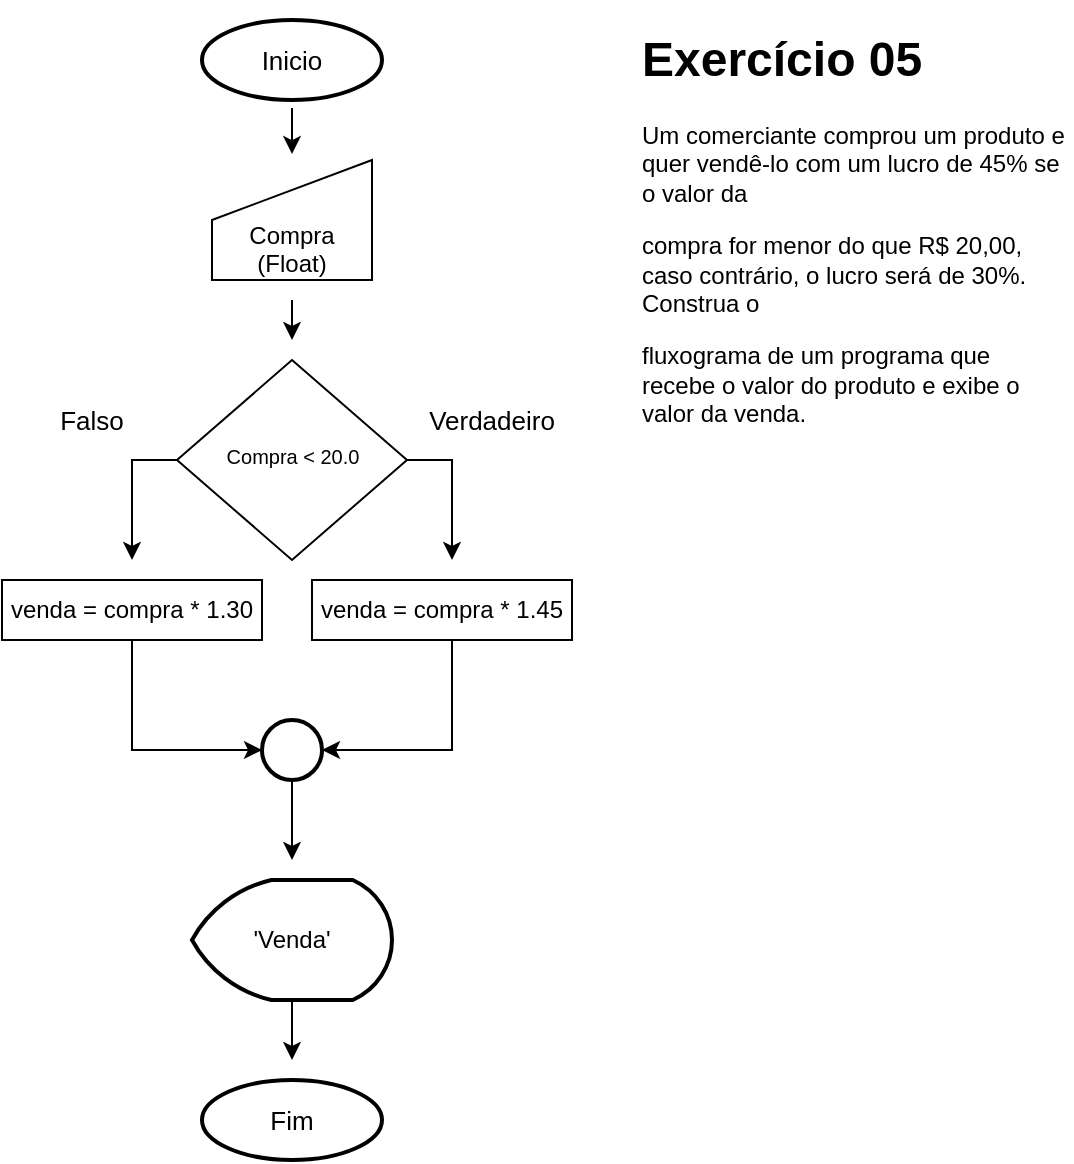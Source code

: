 <mxfile version="12.6.5" type="device"><diagram id="7ELbXx2hOTPHJ3F8H3Xy" name="Página-1"><mxGraphModel dx="1326" dy="806" grid="1" gridSize="10" guides="1" tooltips="1" connect="1" arrows="1" fold="1" page="1" pageScale="1" pageWidth="827" pageHeight="1169" math="0" shadow="0"><root><mxCell id="0"/><mxCell id="1" parent="0"/><mxCell id="N5XVux92h_ZTC7Lzvtje-11" style="edgeStyle=orthogonalEdgeStyle;rounded=0;orthogonalLoop=1;jettySize=auto;html=1;" parent="1" edge="1"><mxGeometry relative="1" as="geometry"><mxPoint x="240" y="210" as="targetPoint"/><mxPoint x="240" y="190" as="sourcePoint"/></mxGeometry></mxCell><mxCell id="N5XVux92h_ZTC7Lzvtje-8" value="&lt;br&gt;&lt;br&gt;Compra (Float)" style="shape=manualInput;whiteSpace=wrap;html=1;" parent="1" vertex="1"><mxGeometry x="200" y="120" width="80" height="60" as="geometry"/></mxCell><mxCell id="N5XVux92h_ZTC7Lzvtje-23" style="edgeStyle=orthogonalEdgeStyle;rounded=0;orthogonalLoop=1;jettySize=auto;html=1;entryX=0;entryY=0;entryDx=40;entryDy=0;entryPerimeter=0;fontSize=13;" parent="1" source="N5XVux92h_ZTC7Lzvtje-10" edge="1"><mxGeometry relative="1" as="geometry"><Array as="points"><mxPoint x="160" y="270"/></Array><mxPoint x="160" y="320" as="targetPoint"/></mxGeometry></mxCell><mxCell id="N5XVux92h_ZTC7Lzvtje-24" style="edgeStyle=orthogonalEdgeStyle;rounded=0;orthogonalLoop=1;jettySize=auto;html=1;entryX=0;entryY=0;entryDx=40;entryDy=0;entryPerimeter=0;fontSize=13;" parent="1" source="N5XVux92h_ZTC7Lzvtje-10" edge="1"><mxGeometry relative="1" as="geometry"><Array as="points"><mxPoint x="320" y="270"/></Array><mxPoint x="320" y="320" as="targetPoint"/></mxGeometry></mxCell><mxCell id="N5XVux92h_ZTC7Lzvtje-10" value="&lt;div style=&quot;font-size: 10px&quot;&gt;&lt;br&gt;&lt;/div&gt;&lt;div style=&quot;font-size: 10px&quot;&gt;&lt;br&gt;&lt;/div&gt;&lt;div style=&quot;font-size: 10px&quot;&gt;&lt;br&gt;&lt;/div&gt;&lt;div style=&quot;font-size: 10px&quot;&gt;Compra &amp;lt; 20.0&lt;/div&gt;" style="rhombus;whiteSpace=wrap;html=1;align=center;fontSize=10;horizontal=1;verticalAlign=top;" parent="1" vertex="1"><mxGeometry x="182.5" y="220" width="115" height="100" as="geometry"/></mxCell><mxCell id="N5XVux92h_ZTC7Lzvtje-19" style="edgeStyle=orthogonalEdgeStyle;rounded=0;orthogonalLoop=1;jettySize=auto;html=1;entryX=1;entryY=0.5;entryDx=0;entryDy=0;entryPerimeter=0;fontSize=13;" parent="1" target="N5XVux92h_ZTC7Lzvtje-17" edge="1"><mxGeometry relative="1" as="geometry"><Array as="points"><mxPoint x="320" y="415"/></Array><mxPoint x="320" y="360" as="sourcePoint"/></mxGeometry></mxCell><mxCell id="N5XVux92h_ZTC7Lzvtje-18" style="edgeStyle=orthogonalEdgeStyle;rounded=0;orthogonalLoop=1;jettySize=auto;html=1;entryX=0;entryY=0.5;entryDx=0;entryDy=0;entryPerimeter=0;fontSize=13;exitX=0;exitY=0;exitDx=40;exitDy=40;exitPerimeter=0;" parent="1" target="N5XVux92h_ZTC7Lzvtje-17" edge="1"><mxGeometry relative="1" as="geometry"><Array as="points"><mxPoint x="160" y="415"/></Array><mxPoint x="160" y="360" as="sourcePoint"/></mxGeometry></mxCell><mxCell id="N5XVux92h_ZTC7Lzvtje-21" style="edgeStyle=orthogonalEdgeStyle;rounded=0;orthogonalLoop=1;jettySize=auto;html=1;fontSize=13;" parent="1" source="N5XVux92h_ZTC7Lzvtje-17" edge="1"><mxGeometry relative="1" as="geometry"><mxPoint x="240" y="470" as="targetPoint"/></mxGeometry></mxCell><mxCell id="N5XVux92h_ZTC7Lzvtje-17" value="" style="strokeWidth=2;html=1;shape=mxgraph.flowchart.start_2;whiteSpace=wrap;fontSize=13;" parent="1" vertex="1"><mxGeometry x="225" y="400" width="30" height="30" as="geometry"/></mxCell><mxCell id="N5XVux92h_ZTC7Lzvtje-25" value="Verdadeiro" style="text;html=1;strokeColor=none;fillColor=none;align=center;verticalAlign=middle;whiteSpace=wrap;rounded=0;fontSize=13;" parent="1" vertex="1"><mxGeometry x="320" y="240" width="40" height="20" as="geometry"/></mxCell><mxCell id="N5XVux92h_ZTC7Lzvtje-26" value="Falso" style="text;html=1;strokeColor=none;fillColor=none;align=center;verticalAlign=middle;whiteSpace=wrap;rounded=0;fontSize=13;" parent="1" vertex="1"><mxGeometry x="120" y="240" width="40" height="20" as="geometry"/></mxCell><mxCell id="N5XVux92h_ZTC7Lzvtje-32" style="edgeStyle=orthogonalEdgeStyle;rounded=0;orthogonalLoop=1;jettySize=auto;html=1;entryX=0.5;entryY=0.217;entryDx=0;entryDy=0;entryPerimeter=0;fontSize=13;" parent="1" edge="1"><mxGeometry relative="1" as="geometry"><mxPoint x="240" y="94" as="sourcePoint"/><mxPoint x="240" y="117.02" as="targetPoint"/></mxGeometry></mxCell><mxCell id="N5XVux92h_ZTC7Lzvtje-28" value="Inicio" style="strokeWidth=2;html=1;shape=mxgraph.flowchart.start_1;whiteSpace=wrap;fillColor=#ffffff;fontSize=13;" parent="1" vertex="1"><mxGeometry x="195" y="50" width="90" height="40" as="geometry"/></mxCell><mxCell id="UjgD3gNnDhXRfW5NzMSi-2" value="venda = compra * 1.30" style="rounded=0;whiteSpace=wrap;html=1;" parent="1" vertex="1"><mxGeometry x="95" y="330" width="130" height="30" as="geometry"/></mxCell><mxCell id="UjgD3gNnDhXRfW5NzMSi-3" value="venda = compra * 1.45" style="rounded=0;whiteSpace=wrap;html=1;" parent="1" vertex="1"><mxGeometry x="250" y="330" width="130" height="30" as="geometry"/></mxCell><mxCell id="UjgD3gNnDhXRfW5NzMSi-5" style="edgeStyle=orthogonalEdgeStyle;rounded=0;orthogonalLoop=1;jettySize=auto;html=1;" parent="1" source="UjgD3gNnDhXRfW5NzMSi-4" edge="1"><mxGeometry relative="1" as="geometry"><mxPoint x="240" y="570" as="targetPoint"/></mxGeometry></mxCell><mxCell id="UjgD3gNnDhXRfW5NzMSi-4" value="'Venda'" style="strokeWidth=2;html=1;shape=mxgraph.flowchart.display;whiteSpace=wrap;" parent="1" vertex="1"><mxGeometry x="190" y="480" width="100" height="60" as="geometry"/></mxCell><mxCell id="N5XVux92h_ZTC7Lzvtje-33" value="Fim" style="strokeWidth=2;html=1;shape=mxgraph.flowchart.start_1;whiteSpace=wrap;fillColor=#ffffff;fontSize=13;" parent="1" vertex="1"><mxGeometry x="195" y="580" width="90" height="40" as="geometry"/></mxCell><mxCell id="UjgD3gNnDhXRfW5NzMSi-7" value="&lt;h1&gt;Exercício 05&lt;/h1&gt;&lt;p&gt;Um comerciante comprou um produto e quer vendê-lo com um lucro de 45% se o valor da&lt;/p&gt;&lt;p&gt;compra for menor do que R$ 20,00, caso contrário, o lucro será de 30%. Construa o&lt;/p&gt;&lt;p&gt;fluxograma de um programa que recebe o valor do produto e exibe o valor da venda.&lt;/p&gt;" style="text;html=1;spacing=5;spacingTop=-20;whiteSpace=wrap;overflow=hidden;rounded=0;" parent="1" vertex="1"><mxGeometry x="410" y="50" width="220" height="210" as="geometry"/></mxCell></root></mxGraphModel></diagram></mxfile>